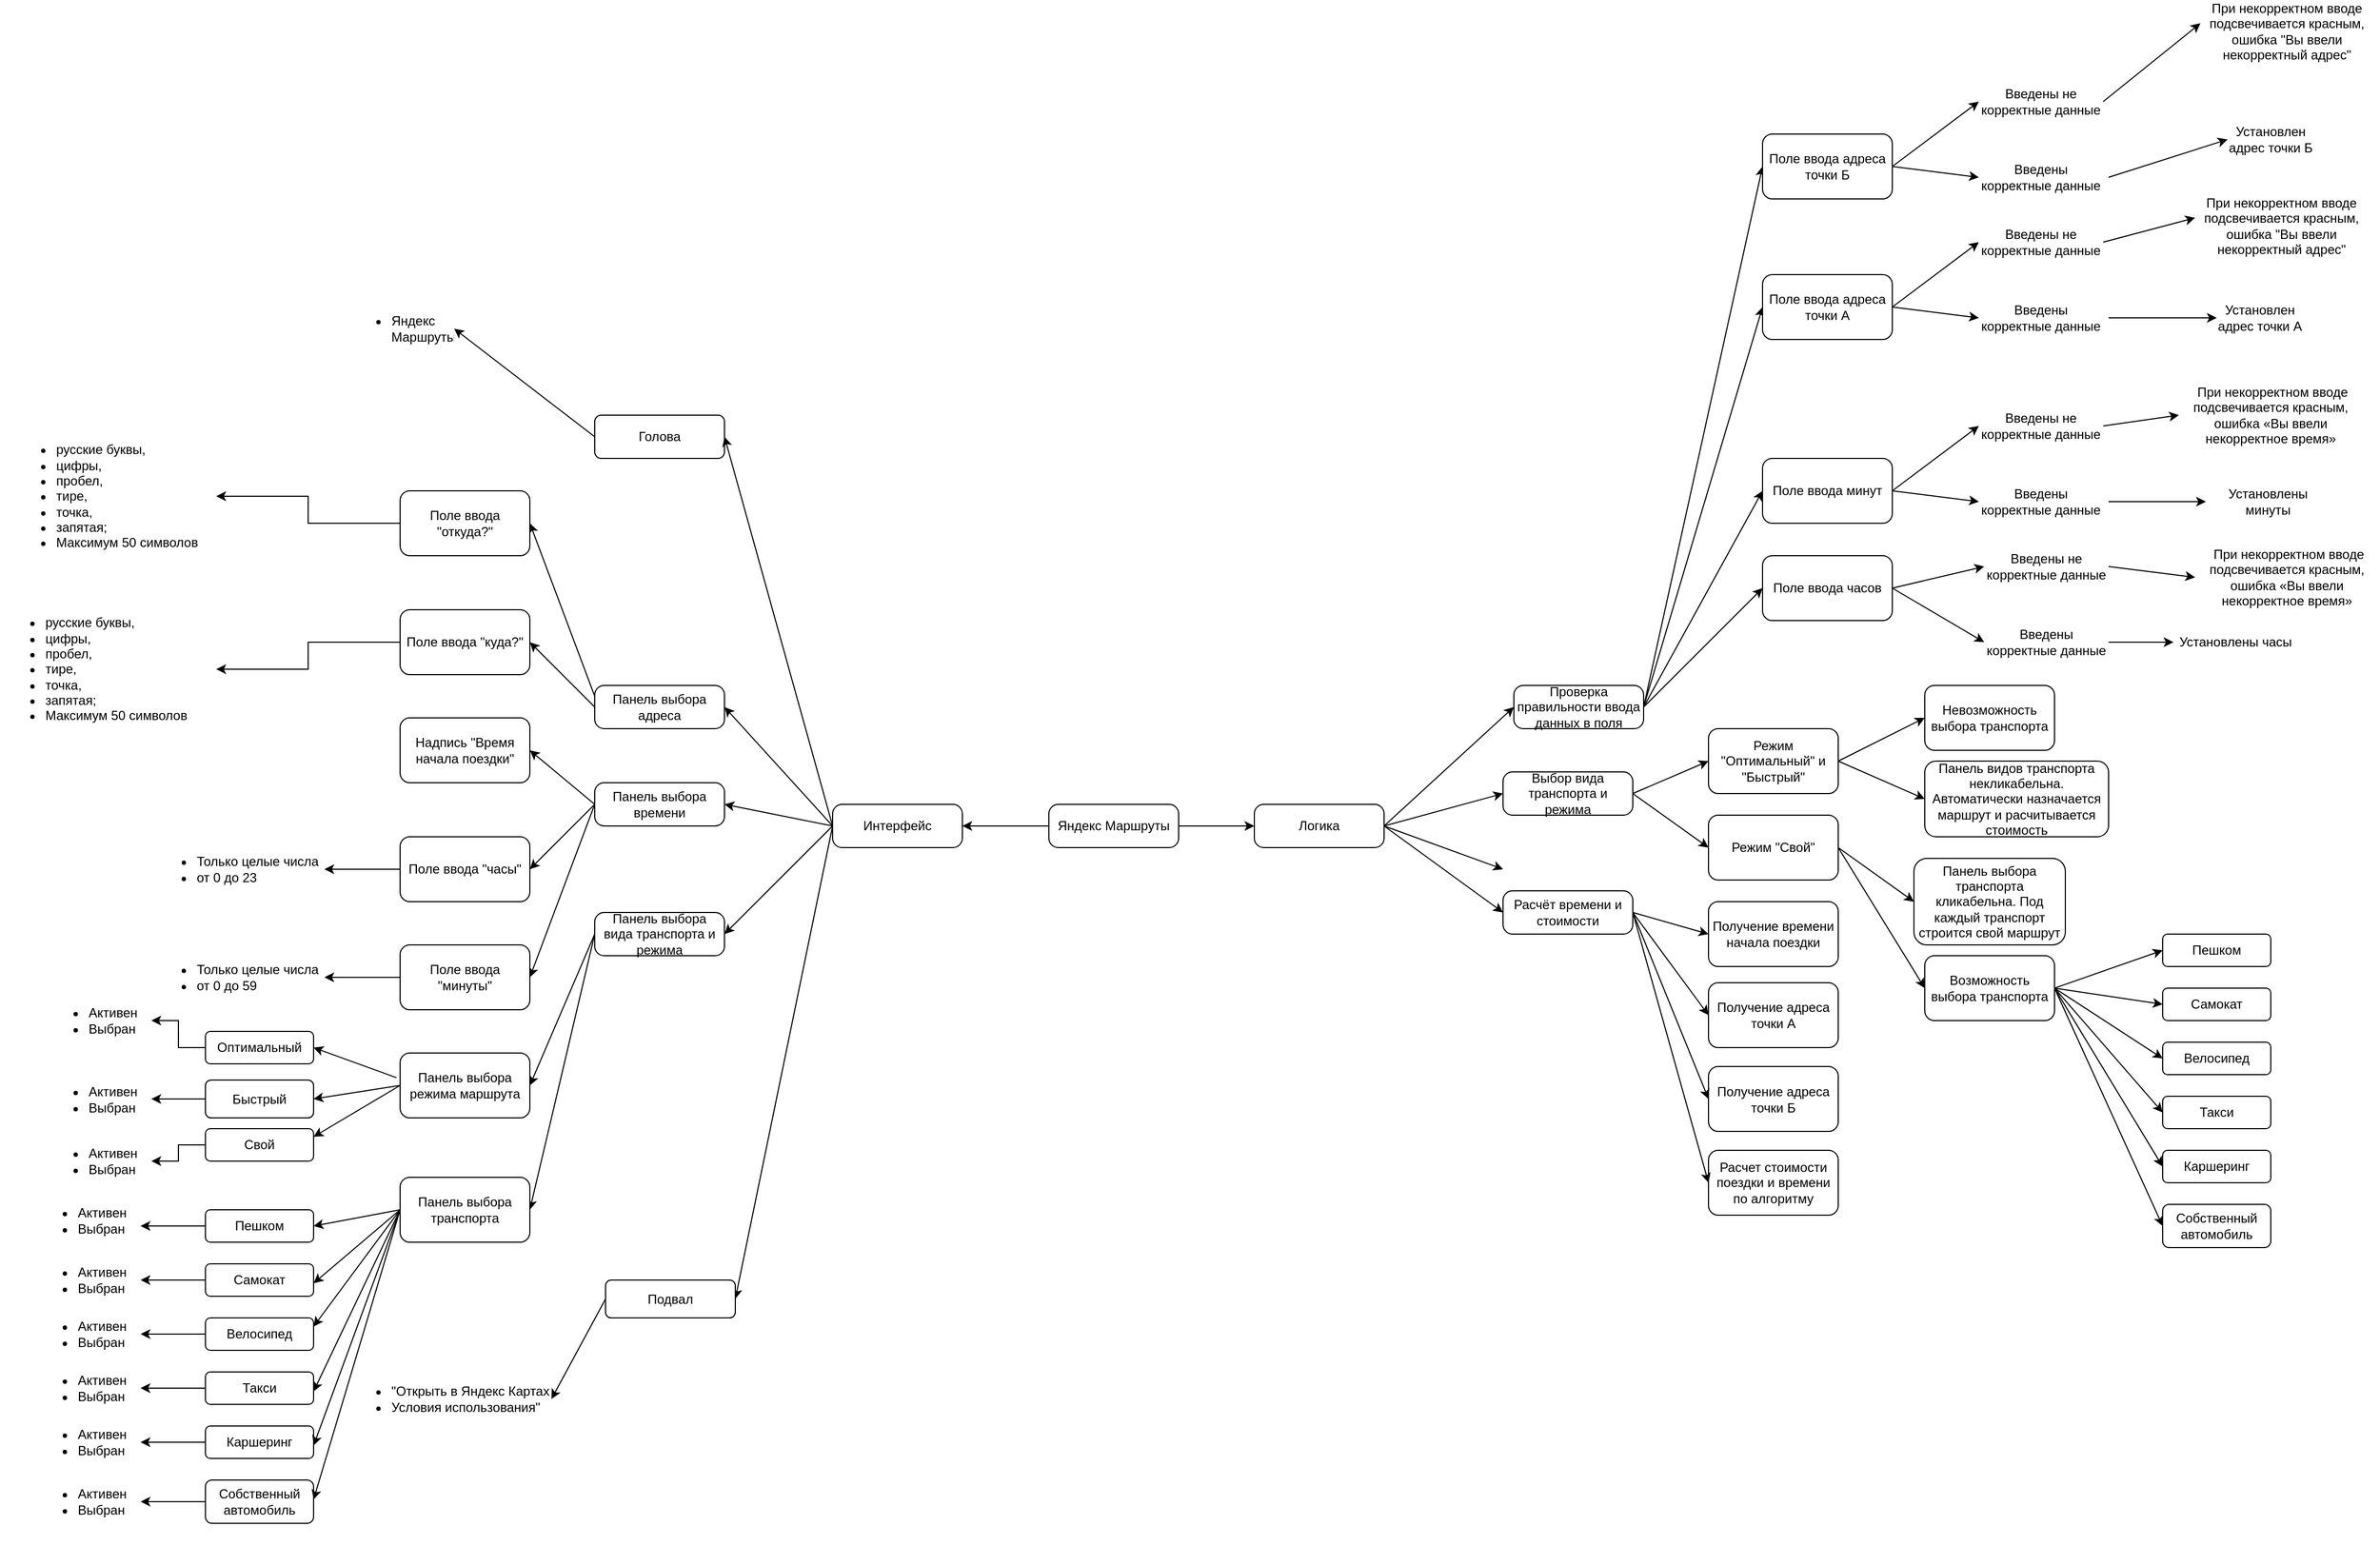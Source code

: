 <mxfile version="21.3.0" type="device">
  <diagram id="mye7cpsdecRdVJIh1ltE" name="Page-1">
    <mxGraphModel dx="2927" dy="2315" grid="1" gridSize="10" guides="1" tooltips="1" connect="1" arrows="1" fold="1" page="1" pageScale="1" pageWidth="827" pageHeight="1169" math="0" shadow="0">
      <root>
        <mxCell id="0" />
        <mxCell id="1" parent="0" />
        <mxCell id="GoWqnwifKlF_Yr-xNYbi-38" style="edgeStyle=none;rounded=0;orthogonalLoop=1;jettySize=auto;html=1;exitX=0;exitY=0.5;exitDx=0;exitDy=0;entryX=1;entryY=0.5;entryDx=0;entryDy=0;" parent="1" source="GoWqnwifKlF_Yr-xNYbi-1" target="GoWqnwifKlF_Yr-xNYbi-3" edge="1">
          <mxGeometry relative="1" as="geometry">
            <mxPoint x="270" y="380" as="targetPoint" />
          </mxGeometry>
        </mxCell>
        <mxCell id="qn3d2HcTWaKksIYHcs9O-18" style="edgeStyle=none;rounded=0;orthogonalLoop=1;jettySize=auto;html=1;exitX=1;exitY=0.5;exitDx=0;exitDy=0;" parent="1" source="GoWqnwifKlF_Yr-xNYbi-1" edge="1">
          <mxGeometry relative="1" as="geometry">
            <mxPoint x="530" y="380" as="targetPoint" />
          </mxGeometry>
        </mxCell>
        <mxCell id="GoWqnwifKlF_Yr-xNYbi-1" value="Яндекс Маршруты" style="rounded=1;whiteSpace=wrap;html=1;arcSize=22;" parent="1" vertex="1">
          <mxGeometry x="340" y="360" width="120" height="40" as="geometry" />
        </mxCell>
        <mxCell id="GoWqnwifKlF_Yr-xNYbi-52" style="edgeStyle=none;rounded=0;orthogonalLoop=1;jettySize=auto;html=1;exitX=0;exitY=0.5;exitDx=0;exitDy=0;entryX=1;entryY=0.5;entryDx=0;entryDy=0;" parent="1" source="GoWqnwifKlF_Yr-xNYbi-3" target="GoWqnwifKlF_Yr-xNYbi-43" edge="1">
          <mxGeometry relative="1" as="geometry" />
        </mxCell>
        <mxCell id="OxW7yi1mNQBKnJ8u3WXz-1" style="rounded=0;orthogonalLoop=1;jettySize=auto;html=1;exitX=0;exitY=0.5;exitDx=0;exitDy=0;entryX=1;entryY=0.5;entryDx=0;entryDy=0;" parent="1" source="GoWqnwifKlF_Yr-xNYbi-3" target="GoWqnwifKlF_Yr-xNYbi-45" edge="1">
          <mxGeometry relative="1" as="geometry" />
        </mxCell>
        <mxCell id="OxW7yi1mNQBKnJ8u3WXz-3" style="edgeStyle=none;rounded=0;orthogonalLoop=1;jettySize=auto;html=1;exitX=0;exitY=0.5;exitDx=0;exitDy=0;entryX=1;entryY=0.5;entryDx=0;entryDy=0;" parent="1" source="GoWqnwifKlF_Yr-xNYbi-3" target="OxW7yi1mNQBKnJ8u3WXz-2" edge="1">
          <mxGeometry relative="1" as="geometry" />
        </mxCell>
        <mxCell id="OxW7yi1mNQBKnJ8u3WXz-5" style="edgeStyle=none;rounded=0;orthogonalLoop=1;jettySize=auto;html=1;exitX=0;exitY=0.5;exitDx=0;exitDy=0;entryX=1;entryY=0.5;entryDx=0;entryDy=0;" parent="1" source="GoWqnwifKlF_Yr-xNYbi-3" edge="1" target="BA03BGmGkTq6ve4M8e0W-2">
          <mxGeometry relative="1" as="geometry">
            <mxPoint x="50" y="550" as="targetPoint" />
          </mxGeometry>
        </mxCell>
        <mxCell id="GoWqnwifKlF_Yr-xNYbi-3" value="Интерфейс" style="rounded=1;whiteSpace=wrap;html=1;arcSize=22;" parent="1" vertex="1">
          <mxGeometry x="140" y="360" width="120" height="40" as="geometry" />
        </mxCell>
        <mxCell id="oigtg8h2ie4QQOlHJKOF-9" style="edgeStyle=none;rounded=0;orthogonalLoop=1;jettySize=auto;html=1;exitX=1;exitY=0.5;exitDx=0;exitDy=0;entryX=0;entryY=0.5;entryDx=0;entryDy=0;" parent="1" source="GoWqnwifKlF_Yr-xNYbi-4" edge="1" target="BA03BGmGkTq6ve4M8e0W-43">
          <mxGeometry relative="1" as="geometry">
            <mxPoint x="960" y="230" as="targetPoint" />
          </mxGeometry>
        </mxCell>
        <mxCell id="oigtg8h2ie4QQOlHJKOF-10" style="edgeStyle=none;rounded=0;orthogonalLoop=1;jettySize=auto;html=1;exitX=1;exitY=0.5;exitDx=0;exitDy=0;entryX=0;entryY=0.5;entryDx=0;entryDy=0;" parent="1" source="GoWqnwifKlF_Yr-xNYbi-4" edge="1" target="BA03BGmGkTq6ve4M8e0W-44">
          <mxGeometry relative="1" as="geometry">
            <mxPoint x="960" y="270" as="targetPoint" />
          </mxGeometry>
        </mxCell>
        <mxCell id="GoWqnwifKlF_Yr-xNYbi-4" value="Проверка правильности ввода данных в поля" style="rounded=1;whiteSpace=wrap;html=1;arcSize=22;" parent="1" vertex="1">
          <mxGeometry x="770" y="250" width="120" height="40" as="geometry" />
        </mxCell>
        <mxCell id="oigtg8h2ie4QQOlHJKOF-11" style="edgeStyle=none;rounded=0;orthogonalLoop=1;jettySize=auto;html=1;exitX=1;exitY=0.5;exitDx=0;exitDy=0;entryX=0;entryY=0.5;entryDx=0;entryDy=0;" parent="1" source="GoWqnwifKlF_Yr-xNYbi-5" edge="1" target="BA03BGmGkTq6ve4M8e0W-19">
          <mxGeometry relative="1" as="geometry">
            <mxPoint x="940" y="390" as="targetPoint" />
            <mxPoint x="900" y="480" as="sourcePoint" />
          </mxGeometry>
        </mxCell>
        <mxCell id="oigtg8h2ie4QQOlHJKOF-12" style="edgeStyle=none;rounded=0;orthogonalLoop=1;jettySize=auto;html=1;exitX=1;exitY=0.5;exitDx=0;exitDy=0;entryX=0;entryY=0.5;entryDx=0;entryDy=0;" parent="1" source="GoWqnwifKlF_Yr-xNYbi-5" edge="1" target="BA03BGmGkTq6ve4M8e0W-20">
          <mxGeometry relative="1" as="geometry">
            <mxPoint x="960" y="320" as="targetPoint" />
          </mxGeometry>
        </mxCell>
        <mxCell id="GoWqnwifKlF_Yr-xNYbi-5" value="Выбор вида транспорта и режима" style="rounded=1;whiteSpace=wrap;html=1;arcSize=22;" parent="1" vertex="1">
          <mxGeometry x="760" y="330" width="120" height="40" as="geometry" />
        </mxCell>
        <mxCell id="oigtg8h2ie4QQOlHJKOF-6" style="edgeStyle=none;rounded=0;orthogonalLoop=1;jettySize=auto;html=1;exitX=0;exitY=0.5;exitDx=0;exitDy=0;entryX=1;entryY=0.5;entryDx=0;entryDy=0;" parent="1" source="GoWqnwifKlF_Yr-xNYbi-43" target="0HKfcTA-yMvHJuPKgxeM-6" edge="1">
          <mxGeometry relative="1" as="geometry">
            <mxPoint x="-160" y="350" as="targetPoint" />
          </mxGeometry>
        </mxCell>
        <mxCell id="oigtg8h2ie4QQOlHJKOF-7" style="edgeStyle=none;rounded=0;orthogonalLoop=1;jettySize=auto;html=1;exitX=0;exitY=0.5;exitDx=0;exitDy=0;entryX=1;entryY=0.5;entryDx=0;entryDy=0;" parent="1" source="GoWqnwifKlF_Yr-xNYbi-43" target="0HKfcTA-yMvHJuPKgxeM-7" edge="1">
          <mxGeometry relative="1" as="geometry">
            <mxPoint x="-160" y="390" as="targetPoint" />
          </mxGeometry>
        </mxCell>
        <mxCell id="oigtg8h2ie4QQOlHJKOF-8" style="edgeStyle=none;rounded=0;orthogonalLoop=1;jettySize=auto;html=1;exitX=0;exitY=0.5;exitDx=0;exitDy=0;entryX=1;entryY=0.5;entryDx=0;entryDy=0;" parent="1" source="GoWqnwifKlF_Yr-xNYbi-43" target="0HKfcTA-yMvHJuPKgxeM-5" edge="1">
          <mxGeometry relative="1" as="geometry">
            <mxPoint x="-160" y="320" as="targetPoint" />
          </mxGeometry>
        </mxCell>
        <mxCell id="GoWqnwifKlF_Yr-xNYbi-43" value="Панель выбора времени" style="rounded=1;whiteSpace=wrap;html=1;arcSize=22;" parent="1" vertex="1">
          <mxGeometry x="-80" y="340" width="120" height="40" as="geometry" />
        </mxCell>
        <mxCell id="oigtg8h2ie4QQOlHJKOF-4" style="edgeStyle=none;rounded=0;orthogonalLoop=1;jettySize=auto;html=1;exitX=0;exitY=0.5;exitDx=0;exitDy=0;entryX=1;entryY=0.5;entryDx=0;entryDy=0;" parent="1" source="GoWqnwifKlF_Yr-xNYbi-45" target="0HKfcTA-yMvHJuPKgxeM-4" edge="1">
          <mxGeometry relative="1" as="geometry">
            <mxPoint x="-160" y="290" as="targetPoint" />
          </mxGeometry>
        </mxCell>
        <mxCell id="oigtg8h2ie4QQOlHJKOF-5" style="edgeStyle=none;rounded=0;orthogonalLoop=1;jettySize=auto;html=1;exitX=0;exitY=0.25;exitDx=0;exitDy=0;entryX=1;entryY=0.5;entryDx=0;entryDy=0;" parent="1" source="GoWqnwifKlF_Yr-xNYbi-45" target="0HKfcTA-yMvHJuPKgxeM-3" edge="1">
          <mxGeometry relative="1" as="geometry">
            <mxPoint x="-160" y="230" as="targetPoint" />
          </mxGeometry>
        </mxCell>
        <mxCell id="GoWqnwifKlF_Yr-xNYbi-45" value="Панель выбора адреса" style="rounded=1;whiteSpace=wrap;html=1;arcSize=22;" parent="1" vertex="1">
          <mxGeometry x="-80" y="250" width="120" height="40" as="geometry" />
        </mxCell>
        <mxCell id="qn3d2HcTWaKksIYHcs9O-7" style="edgeStyle=none;rounded=0;orthogonalLoop=1;jettySize=auto;html=1;exitX=1;exitY=0.5;exitDx=0;exitDy=0;entryX=0;entryY=0.5;entryDx=0;entryDy=0;" parent="1" source="qn3d2HcTWaKksIYHcs9O-5" target="GoWqnwifKlF_Yr-xNYbi-5" edge="1">
          <mxGeometry relative="1" as="geometry" />
        </mxCell>
        <mxCell id="qn3d2HcTWaKksIYHcs9O-15" style="edgeStyle=none;rounded=0;orthogonalLoop=1;jettySize=auto;html=1;exitX=1;exitY=0.5;exitDx=0;exitDy=0;entryX=0;entryY=0.5;entryDx=0;entryDy=0;" parent="1" source="qn3d2HcTWaKksIYHcs9O-5" target="qn3d2HcTWaKksIYHcs9O-14" edge="1">
          <mxGeometry relative="1" as="geometry">
            <mxPoint x="760" y="380" as="targetPoint" />
          </mxGeometry>
        </mxCell>
        <mxCell id="OxW7yi1mNQBKnJ8u3WXz-6" style="edgeStyle=none;rounded=0;orthogonalLoop=1;jettySize=auto;html=1;exitX=1;exitY=0.5;exitDx=0;exitDy=0;entryX=0;entryY=0.5;entryDx=0;entryDy=0;" parent="1" source="qn3d2HcTWaKksIYHcs9O-5" target="GoWqnwifKlF_Yr-xNYbi-4" edge="1">
          <mxGeometry relative="1" as="geometry">
            <mxPoint x="770" y="500" as="targetPoint" />
          </mxGeometry>
        </mxCell>
        <mxCell id="OxW7yi1mNQBKnJ8u3WXz-7" style="edgeStyle=none;rounded=0;orthogonalLoop=1;jettySize=auto;html=1;exitX=1;exitY=0.5;exitDx=0;exitDy=0;" parent="1" source="qn3d2HcTWaKksIYHcs9O-5" edge="1">
          <mxGeometry relative="1" as="geometry">
            <mxPoint x="760" y="420" as="targetPoint" />
          </mxGeometry>
        </mxCell>
        <mxCell id="qn3d2HcTWaKksIYHcs9O-5" value="Логика" style="rounded=1;whiteSpace=wrap;html=1;arcSize=22;" parent="1" vertex="1">
          <mxGeometry x="530" y="360" width="120" height="40" as="geometry" />
        </mxCell>
        <mxCell id="oigtg8h2ie4QQOlHJKOF-13" style="edgeStyle=none;rounded=0;orthogonalLoop=1;jettySize=auto;html=1;exitX=1;exitY=0.5;exitDx=0;exitDy=0;entryX=0;entryY=0.5;entryDx=0;entryDy=0;" parent="1" source="qn3d2HcTWaKksIYHcs9O-14" edge="1" target="BA03BGmGkTq6ve4M8e0W-12">
          <mxGeometry relative="1" as="geometry">
            <mxPoint x="960" y="460" as="targetPoint" />
          </mxGeometry>
        </mxCell>
        <mxCell id="qn3d2HcTWaKksIYHcs9O-14" value="Расчёт времени и стоимости" style="rounded=1;whiteSpace=wrap;html=1;arcSize=22;" parent="1" vertex="1">
          <mxGeometry x="760" y="440" width="120" height="40" as="geometry" />
        </mxCell>
        <mxCell id="oigtg8h2ie4QQOlHJKOF-1" style="rounded=0;orthogonalLoop=1;jettySize=auto;html=1;exitX=0;exitY=0.5;exitDx=0;exitDy=0;entryX=1;entryY=0.5;entryDx=0;entryDy=0;" parent="1" source="OxW7yi1mNQBKnJ8u3WXz-2" target="0HKfcTA-yMvHJuPKgxeM-8" edge="1">
          <mxGeometry relative="1" as="geometry">
            <mxPoint x="-160" y="510" as="targetPoint" />
          </mxGeometry>
        </mxCell>
        <mxCell id="oigtg8h2ie4QQOlHJKOF-3" style="edgeStyle=none;rounded=0;orthogonalLoop=1;jettySize=auto;html=1;exitX=0;exitY=0.5;exitDx=0;exitDy=0;entryX=1;entryY=0.5;entryDx=0;entryDy=0;" parent="1" source="OxW7yi1mNQBKnJ8u3WXz-2" target="0HKfcTA-yMvHJuPKgxeM-9" edge="1">
          <mxGeometry relative="1" as="geometry">
            <mxPoint x="-140" y="550" as="targetPoint" />
          </mxGeometry>
        </mxCell>
        <mxCell id="OxW7yi1mNQBKnJ8u3WXz-2" value="Панель выбора&lt;br&gt;вида транспорта и режима" style="rounded=1;whiteSpace=wrap;html=1;arcSize=22;" parent="1" vertex="1">
          <mxGeometry x="-80" y="460" width="120" height="40" as="geometry" />
        </mxCell>
        <mxCell id="0HKfcTA-yMvHJuPKgxeM-17" value="" style="edgeStyle=orthogonalEdgeStyle;rounded=0;orthogonalLoop=1;jettySize=auto;html=1;" parent="1" source="0HKfcTA-yMvHJuPKgxeM-3" target="0HKfcTA-yMvHJuPKgxeM-16" edge="1">
          <mxGeometry relative="1" as="geometry" />
        </mxCell>
        <mxCell id="0HKfcTA-yMvHJuPKgxeM-3" value="Поле ввода &quot;откуда?&quot;" style="rounded=1;whiteSpace=wrap;html=1;" parent="1" vertex="1">
          <mxGeometry x="-260" y="70" width="120" height="60" as="geometry" />
        </mxCell>
        <mxCell id="0HKfcTA-yMvHJuPKgxeM-19" value="" style="edgeStyle=orthogonalEdgeStyle;rounded=0;orthogonalLoop=1;jettySize=auto;html=1;" parent="1" source="0HKfcTA-yMvHJuPKgxeM-4" target="0HKfcTA-yMvHJuPKgxeM-18" edge="1">
          <mxGeometry relative="1" as="geometry" />
        </mxCell>
        <mxCell id="0HKfcTA-yMvHJuPKgxeM-4" value="Поле ввода &quot;куда?&quot;" style="rounded=1;whiteSpace=wrap;html=1;" parent="1" vertex="1">
          <mxGeometry x="-260" y="180" width="120" height="60" as="geometry" />
        </mxCell>
        <mxCell id="0HKfcTA-yMvHJuPKgxeM-5" value="Надпись &quot;Время начала поездки&quot;" style="rounded=1;whiteSpace=wrap;html=1;" parent="1" vertex="1">
          <mxGeometry x="-260" y="280" width="120" height="60" as="geometry" />
        </mxCell>
        <mxCell id="0HKfcTA-yMvHJuPKgxeM-13" value="" style="edgeStyle=orthogonalEdgeStyle;rounded=0;orthogonalLoop=1;jettySize=auto;html=1;" parent="1" source="0HKfcTA-yMvHJuPKgxeM-6" target="0HKfcTA-yMvHJuPKgxeM-12" edge="1">
          <mxGeometry relative="1" as="geometry" />
        </mxCell>
        <mxCell id="0HKfcTA-yMvHJuPKgxeM-6" value="Поле ввода &quot;часы&quot;" style="rounded=1;whiteSpace=wrap;html=1;" parent="1" vertex="1">
          <mxGeometry x="-260" y="390" width="120" height="60" as="geometry" />
        </mxCell>
        <mxCell id="0HKfcTA-yMvHJuPKgxeM-15" value="" style="edgeStyle=orthogonalEdgeStyle;rounded=0;orthogonalLoop=1;jettySize=auto;html=1;" parent="1" source="0HKfcTA-yMvHJuPKgxeM-7" target="0HKfcTA-yMvHJuPKgxeM-14" edge="1">
          <mxGeometry relative="1" as="geometry" />
        </mxCell>
        <mxCell id="0HKfcTA-yMvHJuPKgxeM-7" value="Поле ввода &quot;минуты&quot;" style="rounded=1;whiteSpace=wrap;html=1;" parent="1" vertex="1">
          <mxGeometry x="-260" y="490" width="120" height="60" as="geometry" />
        </mxCell>
        <mxCell id="0HKfcTA-yMvHJuPKgxeM-8" value="Панель выбора режима маршрута" style="rounded=1;whiteSpace=wrap;html=1;" parent="1" vertex="1">
          <mxGeometry x="-260" y="590" width="120" height="60" as="geometry" />
        </mxCell>
        <mxCell id="0HKfcTA-yMvHJuPKgxeM-9" value="Панель выбора транспорта" style="rounded=1;whiteSpace=wrap;html=1;" parent="1" vertex="1">
          <mxGeometry x="-260" y="705" width="120" height="60" as="geometry" />
        </mxCell>
        <mxCell id="0HKfcTA-yMvHJuPKgxeM-12" value="&lt;ul&gt;&lt;li&gt;Только целые числа&lt;/li&gt;&lt;li&gt;от 0 до 23&lt;/li&gt;&lt;/ul&gt;" style="text;strokeColor=none;fillColor=none;html=1;whiteSpace=wrap;verticalAlign=middle;overflow=hidden;" parent="1" vertex="1">
          <mxGeometry x="-490" y="380" width="160" height="80" as="geometry" />
        </mxCell>
        <mxCell id="0HKfcTA-yMvHJuPKgxeM-14" value="&lt;ul&gt;&lt;li&gt;Только целые числа&lt;/li&gt;&lt;li&gt;от 0 до 59&lt;/li&gt;&lt;/ul&gt;" style="text;strokeColor=none;fillColor=none;html=1;whiteSpace=wrap;verticalAlign=middle;overflow=hidden;" parent="1" vertex="1">
          <mxGeometry x="-490" y="480" width="160" height="80" as="geometry" />
        </mxCell>
        <mxCell id="0HKfcTA-yMvHJuPKgxeM-16" value="&lt;ul&gt;&lt;li&gt;русские буквы,&lt;/li&gt;&lt;li&gt;цифры,&amp;nbsp;&lt;/li&gt;&lt;li&gt;пробел,&lt;/li&gt;&lt;li&gt;тире,&amp;nbsp;&lt;/li&gt;&lt;li&gt;точка,&amp;nbsp;&lt;/li&gt;&lt;li&gt;запятая;&lt;br&gt;&lt;/li&gt;&lt;li&gt;Максимум 50 символов&lt;/li&gt;&lt;/ul&gt;" style="text;strokeColor=none;fillColor=none;html=1;whiteSpace=wrap;verticalAlign=middle;overflow=hidden;" parent="1" vertex="1">
          <mxGeometry x="-620" y="10" width="190" height="130" as="geometry" />
        </mxCell>
        <mxCell id="0HKfcTA-yMvHJuPKgxeM-18" value="&lt;ul&gt;&lt;li style=&quot;border-color: var(--border-color);&quot;&gt;русские буквы,&amp;nbsp;&lt;/li&gt;&lt;li style=&quot;border-color: var(--border-color);&quot;&gt;цифры,&amp;nbsp;&lt;/li&gt;&lt;li style=&quot;border-color: var(--border-color);&quot;&gt;пробел,&amp;nbsp;&lt;/li&gt;&lt;li style=&quot;border-color: var(--border-color);&quot;&gt;тире,&amp;nbsp;&lt;/li&gt;&lt;li style=&quot;border-color: var(--border-color);&quot;&gt;точка,&amp;nbsp;&lt;/li&gt;&lt;li style=&quot;border-color: var(--border-color);&quot;&gt;запятая;&lt;br style=&quot;border-color: var(--border-color);&quot;&gt;&lt;/li&gt;&lt;li style=&quot;border-color: var(--border-color);&quot;&gt;Максимум 50 символов&lt;/li&gt;&lt;/ul&gt;" style="text;strokeColor=none;fillColor=none;html=1;whiteSpace=wrap;verticalAlign=middle;overflow=hidden;" parent="1" vertex="1">
          <mxGeometry x="-630" y="170" width="200" height="130" as="geometry" />
        </mxCell>
        <mxCell id="0HKfcTA-yMvHJuPKgxeM-33" value="" style="edgeStyle=orthogonalEdgeStyle;rounded=0;orthogonalLoop=1;jettySize=auto;html=1;" parent="1" source="0HKfcTA-yMvHJuPKgxeM-22" target="0HKfcTA-yMvHJuPKgxeM-30" edge="1">
          <mxGeometry relative="1" as="geometry" />
        </mxCell>
        <mxCell id="0HKfcTA-yMvHJuPKgxeM-22" value="Оптимальный" style="rounded=1;whiteSpace=wrap;html=1;" parent="1" vertex="1">
          <mxGeometry x="-440" y="570" width="100" height="30" as="geometry" />
        </mxCell>
        <mxCell id="0HKfcTA-yMvHJuPKgxeM-34" value="" style="edgeStyle=orthogonalEdgeStyle;rounded=0;orthogonalLoop=1;jettySize=auto;html=1;entryX=1;entryY=0.5;entryDx=0;entryDy=0;" parent="1" source="0HKfcTA-yMvHJuPKgxeM-23" target="0HKfcTA-yMvHJuPKgxeM-31" edge="1">
          <mxGeometry relative="1" as="geometry" />
        </mxCell>
        <mxCell id="0HKfcTA-yMvHJuPKgxeM-23" value="Быстрый" style="rounded=1;whiteSpace=wrap;html=1;" parent="1" vertex="1">
          <mxGeometry x="-440" y="615" width="100" height="35" as="geometry" />
        </mxCell>
        <mxCell id="0HKfcTA-yMvHJuPKgxeM-35" value="" style="edgeStyle=orthogonalEdgeStyle;rounded=0;orthogonalLoop=1;jettySize=auto;html=1;" parent="1" source="0HKfcTA-yMvHJuPKgxeM-24" target="0HKfcTA-yMvHJuPKgxeM-32" edge="1">
          <mxGeometry relative="1" as="geometry" />
        </mxCell>
        <mxCell id="0HKfcTA-yMvHJuPKgxeM-24" value="Свой" style="rounded=1;whiteSpace=wrap;html=1;" parent="1" vertex="1">
          <mxGeometry x="-440" y="660" width="100" height="30" as="geometry" />
        </mxCell>
        <mxCell id="0HKfcTA-yMvHJuPKgxeM-27" value="" style="endArrow=classic;html=1;rounded=0;exitX=-0.028;exitY=0.38;exitDx=0;exitDy=0;exitPerimeter=0;entryX=1;entryY=0.5;entryDx=0;entryDy=0;" parent="1" source="0HKfcTA-yMvHJuPKgxeM-8" target="0HKfcTA-yMvHJuPKgxeM-22" edge="1">
          <mxGeometry width="50" height="50" relative="1" as="geometry">
            <mxPoint x="-320" y="590" as="sourcePoint" />
            <mxPoint x="-270" y="540" as="targetPoint" />
          </mxGeometry>
        </mxCell>
        <mxCell id="0HKfcTA-yMvHJuPKgxeM-28" value="" style="endArrow=classic;html=1;rounded=0;entryX=1;entryY=0.5;entryDx=0;entryDy=0;exitX=0;exitY=0.5;exitDx=0;exitDy=0;" parent="1" source="0HKfcTA-yMvHJuPKgxeM-8" target="0HKfcTA-yMvHJuPKgxeM-23" edge="1">
          <mxGeometry width="50" height="50" relative="1" as="geometry">
            <mxPoint x="-260" y="620" as="sourcePoint" />
            <mxPoint x="-338" y="572" as="targetPoint" />
          </mxGeometry>
        </mxCell>
        <mxCell id="0HKfcTA-yMvHJuPKgxeM-29" value="" style="endArrow=classic;html=1;rounded=0;entryX=1;entryY=0.25;entryDx=0;entryDy=0;" parent="1" target="0HKfcTA-yMvHJuPKgxeM-24" edge="1">
          <mxGeometry width="50" height="50" relative="1" as="geometry">
            <mxPoint x="-260" y="620" as="sourcePoint" />
            <mxPoint x="-328" y="582" as="targetPoint" />
          </mxGeometry>
        </mxCell>
        <mxCell id="0HKfcTA-yMvHJuPKgxeM-30" value="&lt;ul&gt;&lt;li&gt;Активен&lt;/li&gt;&lt;li&gt;Выбран&lt;/li&gt;&lt;/ul&gt;" style="text;strokeColor=none;fillColor=none;html=1;whiteSpace=wrap;verticalAlign=middle;overflow=hidden;" parent="1" vertex="1">
          <mxGeometry x="-590" y="520" width="100" height="80" as="geometry" />
        </mxCell>
        <mxCell id="0HKfcTA-yMvHJuPKgxeM-31" value="&lt;ul&gt;&lt;li&gt;Активен&lt;/li&gt;&lt;li&gt;Выбран&lt;/li&gt;&lt;/ul&gt;" style="text;strokeColor=none;fillColor=none;html=1;whiteSpace=wrap;verticalAlign=middle;overflow=hidden;" parent="1" vertex="1">
          <mxGeometry x="-590" y="592.5" width="100" height="80" as="geometry" />
        </mxCell>
        <mxCell id="0HKfcTA-yMvHJuPKgxeM-32" value="&lt;ul&gt;&lt;li&gt;Активен&lt;/li&gt;&lt;li&gt;Выбран&lt;/li&gt;&lt;/ul&gt;" style="text;strokeColor=none;fillColor=none;html=1;whiteSpace=wrap;verticalAlign=middle;overflow=hidden;" parent="1" vertex="1">
          <mxGeometry x="-590" y="650" width="100" height="80" as="geometry" />
        </mxCell>
        <mxCell id="0HKfcTA-yMvHJuPKgxeM-54" value="" style="edgeStyle=orthogonalEdgeStyle;rounded=0;orthogonalLoop=1;jettySize=auto;html=1;entryX=1;entryY=0.5;entryDx=0;entryDy=0;" parent="1" source="0HKfcTA-yMvHJuPKgxeM-36" target="0HKfcTA-yMvHJuPKgxeM-48" edge="1">
          <mxGeometry relative="1" as="geometry" />
        </mxCell>
        <mxCell id="0HKfcTA-yMvHJuPKgxeM-36" value="Велосипед" style="rounded=1;whiteSpace=wrap;html=1;" parent="1" vertex="1">
          <mxGeometry x="-440" y="835" width="100" height="30" as="geometry" />
        </mxCell>
        <mxCell id="0HKfcTA-yMvHJuPKgxeM-45" value="" style="edgeStyle=orthogonalEdgeStyle;rounded=0;orthogonalLoop=1;jettySize=auto;html=1;" parent="1" source="0HKfcTA-yMvHJuPKgxeM-37" edge="1">
          <mxGeometry relative="1" as="geometry">
            <mxPoint x="-500" y="750.0" as="targetPoint" />
          </mxGeometry>
        </mxCell>
        <mxCell id="0HKfcTA-yMvHJuPKgxeM-37" value="Пешком" style="rounded=1;whiteSpace=wrap;html=1;" parent="1" vertex="1">
          <mxGeometry x="-440" y="735" width="100" height="30" as="geometry" />
        </mxCell>
        <mxCell id="0HKfcTA-yMvHJuPKgxeM-47" value="" style="edgeStyle=orthogonalEdgeStyle;rounded=0;orthogonalLoop=1;jettySize=auto;html=1;" parent="1" source="0HKfcTA-yMvHJuPKgxeM-38" target="0HKfcTA-yMvHJuPKgxeM-46" edge="1">
          <mxGeometry relative="1" as="geometry" />
        </mxCell>
        <mxCell id="0HKfcTA-yMvHJuPKgxeM-38" value="Самокат" style="rounded=1;whiteSpace=wrap;html=1;" parent="1" vertex="1">
          <mxGeometry x="-440" y="785" width="100" height="30" as="geometry" />
        </mxCell>
        <mxCell id="0HKfcTA-yMvHJuPKgxeM-56" value="" style="edgeStyle=orthogonalEdgeStyle;rounded=0;orthogonalLoop=1;jettySize=auto;html=1;entryX=1;entryY=0.5;entryDx=0;entryDy=0;" parent="1" source="0HKfcTA-yMvHJuPKgxeM-39" target="0HKfcTA-yMvHJuPKgxeM-50" edge="1">
          <mxGeometry relative="1" as="geometry">
            <Array as="points">
              <mxPoint x="-480" y="950" />
              <mxPoint x="-480" y="950" />
            </Array>
          </mxGeometry>
        </mxCell>
        <mxCell id="0HKfcTA-yMvHJuPKgxeM-39" value="Каршеринг" style="rounded=1;whiteSpace=wrap;html=1;" parent="1" vertex="1">
          <mxGeometry x="-440" y="935" width="100" height="30" as="geometry" />
        </mxCell>
        <mxCell id="0HKfcTA-yMvHJuPKgxeM-55" value="" style="edgeStyle=orthogonalEdgeStyle;rounded=0;orthogonalLoop=1;jettySize=auto;html=1;entryX=1;entryY=0.5;entryDx=0;entryDy=0;" parent="1" source="0HKfcTA-yMvHJuPKgxeM-40" target="0HKfcTA-yMvHJuPKgxeM-49" edge="1">
          <mxGeometry relative="1" as="geometry" />
        </mxCell>
        <mxCell id="0HKfcTA-yMvHJuPKgxeM-40" value="Такси" style="rounded=1;whiteSpace=wrap;html=1;" parent="1" vertex="1">
          <mxGeometry x="-440" y="885" width="100" height="30" as="geometry" />
        </mxCell>
        <mxCell id="0HKfcTA-yMvHJuPKgxeM-52" value="" style="edgeStyle=orthogonalEdgeStyle;rounded=0;orthogonalLoop=1;jettySize=auto;html=1;" parent="1" source="0HKfcTA-yMvHJuPKgxeM-41" target="0HKfcTA-yMvHJuPKgxeM-51" edge="1">
          <mxGeometry relative="1" as="geometry" />
        </mxCell>
        <mxCell id="0HKfcTA-yMvHJuPKgxeM-41" value="Собственный автомобиль" style="rounded=1;whiteSpace=wrap;html=1;" parent="1" vertex="1">
          <mxGeometry x="-440" y="985" width="100" height="40" as="geometry" />
        </mxCell>
        <mxCell id="0HKfcTA-yMvHJuPKgxeM-44" value="&lt;ul&gt;&lt;li&gt;Активен&lt;/li&gt;&lt;li&gt;Выбран&lt;/li&gt;&lt;/ul&gt;" style="text;strokeColor=none;fillColor=none;html=1;whiteSpace=wrap;verticalAlign=middle;overflow=hidden;" parent="1" vertex="1">
          <mxGeometry x="-600" y="705" width="100" height="80" as="geometry" />
        </mxCell>
        <mxCell id="0HKfcTA-yMvHJuPKgxeM-46" value="&lt;ul&gt;&lt;li&gt;Активен&lt;/li&gt;&lt;li&gt;Выбран&lt;/li&gt;&lt;/ul&gt;" style="text;strokeColor=none;fillColor=none;html=1;whiteSpace=wrap;verticalAlign=middle;overflow=hidden;" parent="1" vertex="1">
          <mxGeometry x="-600" y="760" width="100" height="80" as="geometry" />
        </mxCell>
        <mxCell id="0HKfcTA-yMvHJuPKgxeM-48" value="&lt;ul&gt;&lt;li&gt;Активен&lt;/li&gt;&lt;li&gt;Выбран&lt;/li&gt;&lt;/ul&gt;" style="text;strokeColor=none;fillColor=none;html=1;whiteSpace=wrap;verticalAlign=middle;overflow=hidden;" parent="1" vertex="1">
          <mxGeometry x="-600" y="810" width="100" height="80" as="geometry" />
        </mxCell>
        <mxCell id="0HKfcTA-yMvHJuPKgxeM-49" value="&lt;ul&gt;&lt;li&gt;Активен&lt;/li&gt;&lt;li&gt;Выбран&lt;/li&gt;&lt;/ul&gt;" style="text;strokeColor=none;fillColor=none;html=1;whiteSpace=wrap;verticalAlign=middle;overflow=hidden;" parent="1" vertex="1">
          <mxGeometry x="-600" y="860" width="100" height="80" as="geometry" />
        </mxCell>
        <mxCell id="0HKfcTA-yMvHJuPKgxeM-50" value="&lt;ul&gt;&lt;li&gt;Активен&lt;/li&gt;&lt;li&gt;Выбран&lt;/li&gt;&lt;/ul&gt;" style="text;strokeColor=none;fillColor=none;html=1;whiteSpace=wrap;verticalAlign=middle;overflow=hidden;" parent="1" vertex="1">
          <mxGeometry x="-600" y="910" width="100" height="80" as="geometry" />
        </mxCell>
        <mxCell id="0HKfcTA-yMvHJuPKgxeM-51" value="&lt;ul&gt;&lt;li&gt;Активен&lt;/li&gt;&lt;li&gt;Выбран&lt;/li&gt;&lt;/ul&gt;" style="text;strokeColor=none;fillColor=none;html=1;whiteSpace=wrap;verticalAlign=middle;overflow=hidden;" parent="1" vertex="1">
          <mxGeometry x="-600" y="965" width="100" height="80" as="geometry" />
        </mxCell>
        <mxCell id="0HKfcTA-yMvHJuPKgxeM-57" value="" style="endArrow=classic;html=1;rounded=0;entryX=1;entryY=0.5;entryDx=0;entryDy=0;exitX=0;exitY=0.5;exitDx=0;exitDy=0;" parent="1" source="0HKfcTA-yMvHJuPKgxeM-9" target="0HKfcTA-yMvHJuPKgxeM-37" edge="1">
          <mxGeometry width="50" height="50" relative="1" as="geometry">
            <mxPoint x="-250" y="635" as="sourcePoint" />
            <mxPoint x="-330" y="683" as="targetPoint" />
          </mxGeometry>
        </mxCell>
        <mxCell id="0HKfcTA-yMvHJuPKgxeM-59" value="" style="endArrow=classic;html=1;rounded=0;entryX=1;entryY=0.25;entryDx=0;entryDy=0;exitX=0;exitY=0.5;exitDx=0;exitDy=0;" parent="1" source="0HKfcTA-yMvHJuPKgxeM-9" edge="1">
          <mxGeometry width="50" height="50" relative="1" as="geometry">
            <mxPoint x="-260" y="755" as="sourcePoint" />
            <mxPoint x="-340" y="803" as="targetPoint" />
          </mxGeometry>
        </mxCell>
        <mxCell id="0HKfcTA-yMvHJuPKgxeM-60" value="" style="endArrow=classic;html=1;rounded=0;entryX=1;entryY=0.25;entryDx=0;entryDy=0;exitX=0;exitY=0.5;exitDx=0;exitDy=0;" parent="1" source="0HKfcTA-yMvHJuPKgxeM-9" edge="1">
          <mxGeometry width="50" height="50" relative="1" as="geometry">
            <mxPoint x="-260" y="795" as="sourcePoint" />
            <mxPoint x="-340" y="843" as="targetPoint" />
          </mxGeometry>
        </mxCell>
        <mxCell id="0HKfcTA-yMvHJuPKgxeM-61" value="" style="endArrow=classic;html=1;rounded=0;entryX=1;entryY=0.25;entryDx=0;entryDy=0;" parent="1" edge="1">
          <mxGeometry width="50" height="50" relative="1" as="geometry">
            <mxPoint x="-260" y="735" as="sourcePoint" />
            <mxPoint x="-340" y="903" as="targetPoint" />
          </mxGeometry>
        </mxCell>
        <mxCell id="0HKfcTA-yMvHJuPKgxeM-62" value="" style="endArrow=classic;html=1;rounded=0;entryX=1;entryY=0.25;entryDx=0;entryDy=0;exitX=0;exitY=0.5;exitDx=0;exitDy=0;" parent="1" source="0HKfcTA-yMvHJuPKgxeM-9" edge="1">
          <mxGeometry width="50" height="50" relative="1" as="geometry">
            <mxPoint x="-260" y="905" as="sourcePoint" />
            <mxPoint x="-340" y="953" as="targetPoint" />
          </mxGeometry>
        </mxCell>
        <mxCell id="0HKfcTA-yMvHJuPKgxeM-63" value="" style="endArrow=classic;html=1;rounded=0;entryX=1;entryY=0.25;entryDx=0;entryDy=0;" parent="1" edge="1">
          <mxGeometry width="50" height="50" relative="1" as="geometry">
            <mxPoint x="-260" y="735" as="sourcePoint" />
            <mxPoint x="-340" y="1003" as="targetPoint" />
          </mxGeometry>
        </mxCell>
        <mxCell id="BA03BGmGkTq6ve4M8e0W-2" value="Подвал" style="rounded=1;whiteSpace=wrap;html=1;" vertex="1" parent="1">
          <mxGeometry x="-70" y="800" width="120" height="35" as="geometry" />
        </mxCell>
        <mxCell id="BA03BGmGkTq6ve4M8e0W-3" value="Голова" style="rounded=1;whiteSpace=wrap;html=1;" vertex="1" parent="1">
          <mxGeometry x="-80" width="120" height="40" as="geometry" />
        </mxCell>
        <mxCell id="BA03BGmGkTq6ve4M8e0W-4" value="" style="endArrow=classic;html=1;rounded=0;entryX=1;entryY=0.5;entryDx=0;entryDy=0;exitX=0;exitY=0.5;exitDx=0;exitDy=0;" edge="1" parent="1" source="GoWqnwifKlF_Yr-xNYbi-3" target="BA03BGmGkTq6ve4M8e0W-3">
          <mxGeometry width="50" height="50" relative="1" as="geometry">
            <mxPoint x="90" y="100" as="sourcePoint" />
            <mxPoint x="140" y="50" as="targetPoint" />
          </mxGeometry>
        </mxCell>
        <mxCell id="BA03BGmGkTq6ve4M8e0W-5" style="edgeStyle=orthogonalEdgeStyle;rounded=0;orthogonalLoop=1;jettySize=auto;html=1;exitX=0.5;exitY=1;exitDx=0;exitDy=0;" edge="1" parent="1" source="BA03BGmGkTq6ve4M8e0W-3" target="BA03BGmGkTq6ve4M8e0W-3">
          <mxGeometry relative="1" as="geometry" />
        </mxCell>
        <mxCell id="BA03BGmGkTq6ve4M8e0W-7" value="&lt;ul&gt;&lt;li&gt;Яндекс Маршруты&lt;/li&gt;&lt;/ul&gt;" style="text;strokeColor=none;fillColor=none;html=1;whiteSpace=wrap;verticalAlign=middle;overflow=hidden;" vertex="1" parent="1">
          <mxGeometry x="-310" y="-120" width="100" height="80" as="geometry" />
        </mxCell>
        <mxCell id="BA03BGmGkTq6ve4M8e0W-8" value="" style="endArrow=classic;html=1;rounded=0;entryX=1;entryY=0.5;entryDx=0;entryDy=0;exitX=0;exitY=0.5;exitDx=0;exitDy=0;" edge="1" parent="1" source="BA03BGmGkTq6ve4M8e0W-3" target="BA03BGmGkTq6ve4M8e0W-7">
          <mxGeometry width="50" height="50" relative="1" as="geometry">
            <mxPoint x="-170" y="-20" as="sourcePoint" />
            <mxPoint x="-120" y="-70" as="targetPoint" />
          </mxGeometry>
        </mxCell>
        <mxCell id="BA03BGmGkTq6ve4M8e0W-9" value="&lt;ul&gt;&lt;li&gt;&quot;Открыть в Яндекс Картах&lt;/li&gt;&lt;li&gt;Условия использования&quot;&lt;/li&gt;&lt;/ul&gt;" style="text;strokeColor=none;fillColor=none;html=1;whiteSpace=wrap;verticalAlign=middle;overflow=hidden;" vertex="1" parent="1">
          <mxGeometry x="-310" y="870" width="190" height="80" as="geometry" />
        </mxCell>
        <mxCell id="BA03BGmGkTq6ve4M8e0W-10" value="" style="endArrow=classic;html=1;rounded=0;entryX=1;entryY=0.5;entryDx=0;entryDy=0;exitX=0;exitY=0.5;exitDx=0;exitDy=0;" edge="1" parent="1" source="BA03BGmGkTq6ve4M8e0W-2" target="BA03BGmGkTq6ve4M8e0W-9">
          <mxGeometry width="50" height="50" relative="1" as="geometry">
            <mxPoint x="-70" y="950" as="sourcePoint" />
            <mxPoint x="-20" y="900" as="targetPoint" />
          </mxGeometry>
        </mxCell>
        <mxCell id="BA03BGmGkTq6ve4M8e0W-11" value="Получение адреса точки А" style="rounded=1;whiteSpace=wrap;html=1;" vertex="1" parent="1">
          <mxGeometry x="950" y="525" width="120" height="60" as="geometry" />
        </mxCell>
        <mxCell id="BA03BGmGkTq6ve4M8e0W-12" value="Получение времени начала поездки" style="rounded=1;whiteSpace=wrap;html=1;" vertex="1" parent="1">
          <mxGeometry x="950" y="450" width="120" height="60" as="geometry" />
        </mxCell>
        <mxCell id="BA03BGmGkTq6ve4M8e0W-13" value="Получение адреса точки Б" style="rounded=1;whiteSpace=wrap;html=1;" vertex="1" parent="1">
          <mxGeometry x="950" y="602.5" width="120" height="60" as="geometry" />
        </mxCell>
        <mxCell id="BA03BGmGkTq6ve4M8e0W-14" value="Расчет стоимости поездки и времени по алгоритму" style="rounded=1;whiteSpace=wrap;html=1;" vertex="1" parent="1">
          <mxGeometry x="950" y="680" width="120" height="60" as="geometry" />
        </mxCell>
        <mxCell id="BA03BGmGkTq6ve4M8e0W-16" style="edgeStyle=none;rounded=0;orthogonalLoop=1;jettySize=auto;html=1;exitX=1;exitY=0.5;exitDx=0;exitDy=0;entryX=0;entryY=0.5;entryDx=0;entryDy=0;" edge="1" parent="1" source="qn3d2HcTWaKksIYHcs9O-14" target="BA03BGmGkTq6ve4M8e0W-11">
          <mxGeometry relative="1" as="geometry">
            <mxPoint x="960" y="470" as="targetPoint" />
            <mxPoint x="890" y="470" as="sourcePoint" />
          </mxGeometry>
        </mxCell>
        <mxCell id="BA03BGmGkTq6ve4M8e0W-17" style="edgeStyle=none;rounded=0;orthogonalLoop=1;jettySize=auto;html=1;entryX=0;entryY=0.5;entryDx=0;entryDy=0;" edge="1" parent="1" target="BA03BGmGkTq6ve4M8e0W-13">
          <mxGeometry relative="1" as="geometry">
            <mxPoint x="970" y="480" as="targetPoint" />
            <mxPoint x="880" y="460" as="sourcePoint" />
          </mxGeometry>
        </mxCell>
        <mxCell id="BA03BGmGkTq6ve4M8e0W-18" style="edgeStyle=none;rounded=0;orthogonalLoop=1;jettySize=auto;html=1;entryX=0;entryY=0.5;entryDx=0;entryDy=0;exitX=1;exitY=0.5;exitDx=0;exitDy=0;" edge="1" parent="1" source="qn3d2HcTWaKksIYHcs9O-14" target="BA03BGmGkTq6ve4M8e0W-14">
          <mxGeometry relative="1" as="geometry">
            <mxPoint x="980" y="490" as="targetPoint" />
            <mxPoint x="880" y="490" as="sourcePoint" />
          </mxGeometry>
        </mxCell>
        <mxCell id="BA03BGmGkTq6ve4M8e0W-19" value="Режим &quot;Свой&quot;" style="rounded=1;whiteSpace=wrap;html=1;" vertex="1" parent="1">
          <mxGeometry x="950" y="370" width="120" height="60" as="geometry" />
        </mxCell>
        <mxCell id="BA03BGmGkTq6ve4M8e0W-20" value="Режим &quot;Оптимальный&quot; и &quot;Быстрый&quot;" style="rounded=1;whiteSpace=wrap;html=1;" vertex="1" parent="1">
          <mxGeometry x="950" y="290" width="120" height="60" as="geometry" />
        </mxCell>
        <mxCell id="BA03BGmGkTq6ve4M8e0W-22" value="Возможность выбора транспорта" style="rounded=1;whiteSpace=wrap;html=1;" vertex="1" parent="1">
          <mxGeometry x="1150" y="500" width="120" height="60" as="geometry" />
        </mxCell>
        <mxCell id="BA03BGmGkTq6ve4M8e0W-23" value="Панель выбора транспорта кликабельна. Под каждый транспорт строится свой маршрут" style="rounded=1;whiteSpace=wrap;html=1;" vertex="1" parent="1">
          <mxGeometry x="1140" y="410" width="140" height="80" as="geometry" />
        </mxCell>
        <mxCell id="BA03BGmGkTq6ve4M8e0W-24" value="" style="endArrow=classic;html=1;rounded=0;entryX=0;entryY=0.5;entryDx=0;entryDy=0;exitX=1;exitY=0.5;exitDx=0;exitDy=0;" edge="1" parent="1" source="BA03BGmGkTq6ve4M8e0W-19" target="BA03BGmGkTq6ve4M8e0W-23">
          <mxGeometry width="50" height="50" relative="1" as="geometry">
            <mxPoint x="1100" y="410" as="sourcePoint" />
            <mxPoint x="1150" y="360" as="targetPoint" />
          </mxGeometry>
        </mxCell>
        <mxCell id="BA03BGmGkTq6ve4M8e0W-25" value="" style="endArrow=classic;html=1;rounded=0;entryX=0;entryY=0.5;entryDx=0;entryDy=0;exitX=1;exitY=0.5;exitDx=0;exitDy=0;" edge="1" parent="1" source="BA03BGmGkTq6ve4M8e0W-19" target="BA03BGmGkTq6ve4M8e0W-22">
          <mxGeometry width="50" height="50" relative="1" as="geometry">
            <mxPoint x="1110" y="420" as="sourcePoint" />
            <mxPoint x="1160" y="370" as="targetPoint" />
          </mxGeometry>
        </mxCell>
        <mxCell id="BA03BGmGkTq6ve4M8e0W-27" value="Велосипед" style="rounded=1;whiteSpace=wrap;html=1;" vertex="1" parent="1">
          <mxGeometry x="1370" y="580" width="100" height="30" as="geometry" />
        </mxCell>
        <mxCell id="BA03BGmGkTq6ve4M8e0W-28" value="Пешком" style="rounded=1;whiteSpace=wrap;html=1;" vertex="1" parent="1">
          <mxGeometry x="1370" y="480" width="100" height="30" as="geometry" />
        </mxCell>
        <mxCell id="BA03BGmGkTq6ve4M8e0W-29" value="Самокат" style="rounded=1;whiteSpace=wrap;html=1;" vertex="1" parent="1">
          <mxGeometry x="1370" y="530" width="100" height="30" as="geometry" />
        </mxCell>
        <mxCell id="BA03BGmGkTq6ve4M8e0W-30" value="Каршеринг" style="rounded=1;whiteSpace=wrap;html=1;" vertex="1" parent="1">
          <mxGeometry x="1370" y="680" width="100" height="30" as="geometry" />
        </mxCell>
        <mxCell id="BA03BGmGkTq6ve4M8e0W-31" value="Такси" style="rounded=1;whiteSpace=wrap;html=1;" vertex="1" parent="1">
          <mxGeometry x="1370" y="630" width="100" height="30" as="geometry" />
        </mxCell>
        <mxCell id="BA03BGmGkTq6ve4M8e0W-32" value="Собственный автомобиль" style="rounded=1;whiteSpace=wrap;html=1;" vertex="1" parent="1">
          <mxGeometry x="1370" y="730" width="100" height="40" as="geometry" />
        </mxCell>
        <mxCell id="BA03BGmGkTq6ve4M8e0W-33" value="" style="endArrow=classic;html=1;rounded=0;entryX=0;entryY=0.5;entryDx=0;entryDy=0;exitX=1;exitY=0.5;exitDx=0;exitDy=0;" edge="1" parent="1" source="BA03BGmGkTq6ve4M8e0W-22" target="BA03BGmGkTq6ve4M8e0W-32">
          <mxGeometry width="50" height="50" relative="1" as="geometry">
            <mxPoint x="1210" y="680" as="sourcePoint" />
            <mxPoint x="1260" y="630" as="targetPoint" />
          </mxGeometry>
        </mxCell>
        <mxCell id="BA03BGmGkTq6ve4M8e0W-34" value="" style="endArrow=classic;html=1;rounded=0;entryX=0;entryY=0.5;entryDx=0;entryDy=0;" edge="1" parent="1" target="BA03BGmGkTq6ve4M8e0W-30">
          <mxGeometry width="50" height="50" relative="1" as="geometry">
            <mxPoint x="1270" y="530" as="sourcePoint" />
            <mxPoint x="1380" y="760" as="targetPoint" />
          </mxGeometry>
        </mxCell>
        <mxCell id="BA03BGmGkTq6ve4M8e0W-35" value="" style="endArrow=classic;html=1;rounded=0;entryX=0;entryY=0.5;entryDx=0;entryDy=0;exitX=1;exitY=0.5;exitDx=0;exitDy=0;" edge="1" parent="1" source="BA03BGmGkTq6ve4M8e0W-22" target="BA03BGmGkTq6ve4M8e0W-31">
          <mxGeometry width="50" height="50" relative="1" as="geometry">
            <mxPoint x="1280" y="540" as="sourcePoint" />
            <mxPoint x="1380" y="705" as="targetPoint" />
          </mxGeometry>
        </mxCell>
        <mxCell id="BA03BGmGkTq6ve4M8e0W-36" value="" style="endArrow=classic;html=1;rounded=0;entryX=0;entryY=0.5;entryDx=0;entryDy=0;exitX=1;exitY=0.5;exitDx=0;exitDy=0;" edge="1" parent="1" source="BA03BGmGkTq6ve4M8e0W-22" target="BA03BGmGkTq6ve4M8e0W-27">
          <mxGeometry width="50" height="50" relative="1" as="geometry">
            <mxPoint x="1280" y="540" as="sourcePoint" />
            <mxPoint x="1380" y="655" as="targetPoint" />
          </mxGeometry>
        </mxCell>
        <mxCell id="BA03BGmGkTq6ve4M8e0W-37" value="" style="endArrow=classic;html=1;rounded=0;entryX=0;entryY=0.5;entryDx=0;entryDy=0;exitX=1;exitY=0.5;exitDx=0;exitDy=0;" edge="1" parent="1" source="BA03BGmGkTq6ve4M8e0W-22" target="BA03BGmGkTq6ve4M8e0W-29">
          <mxGeometry width="50" height="50" relative="1" as="geometry">
            <mxPoint x="1280" y="540" as="sourcePoint" />
            <mxPoint x="1380" y="605" as="targetPoint" />
          </mxGeometry>
        </mxCell>
        <mxCell id="BA03BGmGkTq6ve4M8e0W-38" value="" style="endArrow=classic;html=1;rounded=0;entryX=0;entryY=0.5;entryDx=0;entryDy=0;exitX=1;exitY=0.5;exitDx=0;exitDy=0;" edge="1" parent="1" source="BA03BGmGkTq6ve4M8e0W-22" target="BA03BGmGkTq6ve4M8e0W-28">
          <mxGeometry width="50" height="50" relative="1" as="geometry">
            <mxPoint x="1280" y="540" as="sourcePoint" />
            <mxPoint x="1380" y="555" as="targetPoint" />
          </mxGeometry>
        </mxCell>
        <mxCell id="BA03BGmGkTq6ve4M8e0W-39" value="Панель видов транспорта некликабельна. Автоматически назначается маршрут и расчитывается стоимость" style="rounded=1;whiteSpace=wrap;html=1;" vertex="1" parent="1">
          <mxGeometry x="1150" y="320" width="170" height="70" as="geometry" />
        </mxCell>
        <mxCell id="BA03BGmGkTq6ve4M8e0W-40" value="Невозможность выбора транспорта" style="rounded=1;whiteSpace=wrap;html=1;" vertex="1" parent="1">
          <mxGeometry x="1150" y="250" width="120" height="60" as="geometry" />
        </mxCell>
        <mxCell id="BA03BGmGkTq6ve4M8e0W-41" value="" style="endArrow=classic;html=1;rounded=0;entryX=0;entryY=0.5;entryDx=0;entryDy=0;exitX=1;exitY=0.5;exitDx=0;exitDy=0;" edge="1" parent="1" source="BA03BGmGkTq6ve4M8e0W-20" target="BA03BGmGkTq6ve4M8e0W-40">
          <mxGeometry width="50" height="50" relative="1" as="geometry">
            <mxPoint x="1100" y="320" as="sourcePoint" />
            <mxPoint x="1150" y="270" as="targetPoint" />
          </mxGeometry>
        </mxCell>
        <mxCell id="BA03BGmGkTq6ve4M8e0W-42" value="" style="endArrow=classic;html=1;rounded=0;entryX=0;entryY=0.5;entryDx=0;entryDy=0;exitX=1;exitY=0.5;exitDx=0;exitDy=0;" edge="1" parent="1" source="BA03BGmGkTq6ve4M8e0W-20" target="BA03BGmGkTq6ve4M8e0W-39">
          <mxGeometry width="50" height="50" relative="1" as="geometry">
            <mxPoint x="1080" y="330" as="sourcePoint" />
            <mxPoint x="1160" y="290" as="targetPoint" />
          </mxGeometry>
        </mxCell>
        <mxCell id="BA03BGmGkTq6ve4M8e0W-43" value="Поле ввода адреса точки Б" style="rounded=1;whiteSpace=wrap;html=1;" vertex="1" parent="1">
          <mxGeometry x="1000" y="-260" width="120" height="60" as="geometry" />
        </mxCell>
        <mxCell id="BA03BGmGkTq6ve4M8e0W-44" value="Поле ввода адреса точки А" style="rounded=1;whiteSpace=wrap;html=1;" vertex="1" parent="1">
          <mxGeometry x="1000" y="-130" width="120" height="60" as="geometry" />
        </mxCell>
        <mxCell id="BA03BGmGkTq6ve4M8e0W-45" value="Поле ввода минут" style="rounded=1;whiteSpace=wrap;html=1;" vertex="1" parent="1">
          <mxGeometry x="1000" y="40" width="120" height="60" as="geometry" />
        </mxCell>
        <mxCell id="BA03BGmGkTq6ve4M8e0W-46" value="Поле ввода часов" style="rounded=1;whiteSpace=wrap;html=1;" vertex="1" parent="1">
          <mxGeometry x="1000" y="130" width="120" height="60" as="geometry" />
        </mxCell>
        <mxCell id="BA03BGmGkTq6ve4M8e0W-47" style="edgeStyle=none;rounded=0;orthogonalLoop=1;jettySize=auto;html=1;exitX=1;exitY=0.5;exitDx=0;exitDy=0;entryX=0;entryY=0.5;entryDx=0;entryDy=0;" edge="1" parent="1" source="GoWqnwifKlF_Yr-xNYbi-4" target="BA03BGmGkTq6ve4M8e0W-45">
          <mxGeometry relative="1" as="geometry">
            <mxPoint x="1010" y="-10" as="targetPoint" />
            <mxPoint x="900" y="280" as="sourcePoint" />
          </mxGeometry>
        </mxCell>
        <mxCell id="BA03BGmGkTq6ve4M8e0W-48" style="edgeStyle=none;rounded=0;orthogonalLoop=1;jettySize=auto;html=1;entryX=0;entryY=0.5;entryDx=0;entryDy=0;" edge="1" parent="1" target="BA03BGmGkTq6ve4M8e0W-46">
          <mxGeometry relative="1" as="geometry">
            <mxPoint x="1010" y="80" as="targetPoint" />
            <mxPoint x="890" y="270" as="sourcePoint" />
          </mxGeometry>
        </mxCell>
        <mxCell id="BA03BGmGkTq6ve4M8e0W-49" value="Введены корректные данные" style="text;html=1;strokeColor=none;fillColor=none;align=center;verticalAlign=middle;whiteSpace=wrap;rounded=0;" vertex="1" parent="1">
          <mxGeometry x="1205" y="190" width="115" height="40" as="geometry" />
        </mxCell>
        <mxCell id="BA03BGmGkTq6ve4M8e0W-50" value="Введены не корректные данные" style="text;html=1;strokeColor=none;fillColor=none;align=center;verticalAlign=middle;whiteSpace=wrap;rounded=0;" vertex="1" parent="1">
          <mxGeometry x="1205" y="120" width="115" height="40" as="geometry" />
        </mxCell>
        <mxCell id="BA03BGmGkTq6ve4M8e0W-51" value="Установлены часы" style="text;html=1;strokeColor=none;fillColor=none;align=center;verticalAlign=middle;whiteSpace=wrap;rounded=0;" vertex="1" parent="1">
          <mxGeometry x="1380" y="190" width="115" height="40" as="geometry" />
        </mxCell>
        <mxCell id="BA03BGmGkTq6ve4M8e0W-52" value="&amp;nbsp;При некорректном вводе подсвечивается красным, ошибка «Вы ввели некорректное время»" style="text;html=1;strokeColor=none;fillColor=none;align=center;verticalAlign=middle;whiteSpace=wrap;rounded=0;" vertex="1" parent="1">
          <mxGeometry x="1400" y="120" width="170" height="60" as="geometry" />
        </mxCell>
        <mxCell id="BA03BGmGkTq6ve4M8e0W-53" value="" style="endArrow=classic;html=1;rounded=0;entryX=0;entryY=0.5;entryDx=0;entryDy=0;exitX=1;exitY=0.5;exitDx=0;exitDy=0;" edge="1" parent="1" source="BA03BGmGkTq6ve4M8e0W-46" target="BA03BGmGkTq6ve4M8e0W-50">
          <mxGeometry width="50" height="50" relative="1" as="geometry">
            <mxPoint x="1120" y="170" as="sourcePoint" />
            <mxPoint x="1170" y="120" as="targetPoint" />
          </mxGeometry>
        </mxCell>
        <mxCell id="BA03BGmGkTq6ve4M8e0W-54" value="" style="endArrow=classic;html=1;rounded=0;entryX=0;entryY=0.5;entryDx=0;entryDy=0;exitX=1;exitY=0.5;exitDx=0;exitDy=0;" edge="1" parent="1" source="BA03BGmGkTq6ve4M8e0W-46" target="BA03BGmGkTq6ve4M8e0W-49">
          <mxGeometry width="50" height="50" relative="1" as="geometry">
            <mxPoint x="1130" y="170" as="sourcePoint" />
            <mxPoint x="1215" y="150" as="targetPoint" />
          </mxGeometry>
        </mxCell>
        <mxCell id="BA03BGmGkTq6ve4M8e0W-55" value="" style="endArrow=classic;html=1;rounded=0;exitX=1;exitY=0.5;exitDx=0;exitDy=0;entryX=0;entryY=0.5;entryDx=0;entryDy=0;" edge="1" parent="1" source="BA03BGmGkTq6ve4M8e0W-50" target="BA03BGmGkTq6ve4M8e0W-52">
          <mxGeometry width="50" height="50" relative="1" as="geometry">
            <mxPoint x="1320" y="150" as="sourcePoint" />
            <mxPoint x="1400" y="130" as="targetPoint" />
          </mxGeometry>
        </mxCell>
        <mxCell id="BA03BGmGkTq6ve4M8e0W-56" value="" style="endArrow=classic;html=1;rounded=0;entryX=0;entryY=0.5;entryDx=0;entryDy=0;exitX=1;exitY=0.5;exitDx=0;exitDy=0;" edge="1" parent="1" source="BA03BGmGkTq6ve4M8e0W-49" target="BA03BGmGkTq6ve4M8e0W-51">
          <mxGeometry width="50" height="50" relative="1" as="geometry">
            <mxPoint x="1150" y="190" as="sourcePoint" />
            <mxPoint x="1235" y="170" as="targetPoint" />
          </mxGeometry>
        </mxCell>
        <mxCell id="BA03BGmGkTq6ve4M8e0W-57" value="Введены корректные данные" style="text;html=1;strokeColor=none;fillColor=none;align=center;verticalAlign=middle;whiteSpace=wrap;rounded=0;" vertex="1" parent="1">
          <mxGeometry x="1200" y="60" width="115" height="40" as="geometry" />
        </mxCell>
        <mxCell id="BA03BGmGkTq6ve4M8e0W-58" value="Введены не корректные данные" style="text;html=1;strokeColor=none;fillColor=none;align=center;verticalAlign=middle;whiteSpace=wrap;rounded=0;" vertex="1" parent="1">
          <mxGeometry x="1200" y="-10" width="115" height="40" as="geometry" />
        </mxCell>
        <mxCell id="BA03BGmGkTq6ve4M8e0W-59" value="Установлены минуты" style="text;html=1;strokeColor=none;fillColor=none;align=center;verticalAlign=middle;whiteSpace=wrap;rounded=0;" vertex="1" parent="1">
          <mxGeometry x="1410" y="60" width="115" height="40" as="geometry" />
        </mxCell>
        <mxCell id="BA03BGmGkTq6ve4M8e0W-60" value="&amp;nbsp;При некорректном вводе подсвечивается красным, ошибка «Вы ввели некорректное время»" style="text;html=1;strokeColor=none;fillColor=none;align=center;verticalAlign=middle;whiteSpace=wrap;rounded=0;" vertex="1" parent="1">
          <mxGeometry x="1385" y="-30" width="170" height="60" as="geometry" />
        </mxCell>
        <mxCell id="BA03BGmGkTq6ve4M8e0W-61" value="" style="endArrow=classic;html=1;rounded=0;entryX=0;entryY=0.5;entryDx=0;entryDy=0;" edge="1" parent="1" target="BA03BGmGkTq6ve4M8e0W-58">
          <mxGeometry width="50" height="50" relative="1" as="geometry">
            <mxPoint x="1120" y="70" as="sourcePoint" />
            <mxPoint x="1170" y="20" as="targetPoint" />
          </mxGeometry>
        </mxCell>
        <mxCell id="BA03BGmGkTq6ve4M8e0W-62" value="" style="endArrow=classic;html=1;rounded=0;entryX=0;entryY=0.5;entryDx=0;entryDy=0;" edge="1" parent="1" target="BA03BGmGkTq6ve4M8e0W-57">
          <mxGeometry width="50" height="50" relative="1" as="geometry">
            <mxPoint x="1120" y="70" as="sourcePoint" />
            <mxPoint x="1190" y="80" as="targetPoint" />
          </mxGeometry>
        </mxCell>
        <mxCell id="BA03BGmGkTq6ve4M8e0W-63" value="" style="endArrow=classic;html=1;rounded=0;entryX=0;entryY=0.5;entryDx=0;entryDy=0;" edge="1" parent="1" target="BA03BGmGkTq6ve4M8e0W-59">
          <mxGeometry width="50" height="50" relative="1" as="geometry">
            <mxPoint x="1320" y="80" as="sourcePoint" />
            <mxPoint x="1210" y="90" as="targetPoint" />
          </mxGeometry>
        </mxCell>
        <mxCell id="BA03BGmGkTq6ve4M8e0W-64" value="" style="endArrow=classic;html=1;rounded=0;entryX=0;entryY=0.5;entryDx=0;entryDy=0;exitX=1;exitY=0.5;exitDx=0;exitDy=0;" edge="1" parent="1" source="BA03BGmGkTq6ve4M8e0W-58" target="BA03BGmGkTq6ve4M8e0W-60">
          <mxGeometry width="50" height="50" relative="1" as="geometry">
            <mxPoint x="1140" y="90" as="sourcePoint" />
            <mxPoint x="1220" y="100" as="targetPoint" />
          </mxGeometry>
        </mxCell>
        <mxCell id="BA03BGmGkTq6ve4M8e0W-65" value="Введены корректные данные" style="text;html=1;strokeColor=none;fillColor=none;align=center;verticalAlign=middle;whiteSpace=wrap;rounded=0;" vertex="1" parent="1">
          <mxGeometry x="1200" y="-110" width="115" height="40" as="geometry" />
        </mxCell>
        <mxCell id="BA03BGmGkTq6ve4M8e0W-66" value="Введены не корректные данные" style="text;html=1;strokeColor=none;fillColor=none;align=center;verticalAlign=middle;whiteSpace=wrap;rounded=0;" vertex="1" parent="1">
          <mxGeometry x="1200" y="-180" width="115" height="40" as="geometry" />
        </mxCell>
        <mxCell id="BA03BGmGkTq6ve4M8e0W-67" value="" style="endArrow=classic;html=1;rounded=0;entryX=0;entryY=0.5;entryDx=0;entryDy=0;" edge="1" parent="1" target="BA03BGmGkTq6ve4M8e0W-66">
          <mxGeometry width="50" height="50" relative="1" as="geometry">
            <mxPoint x="1120" y="-100" as="sourcePoint" />
            <mxPoint x="1170" y="-150" as="targetPoint" />
          </mxGeometry>
        </mxCell>
        <mxCell id="BA03BGmGkTq6ve4M8e0W-68" value="" style="endArrow=classic;html=1;rounded=0;entryX=0;entryY=0.5;entryDx=0;entryDy=0;" edge="1" parent="1" target="BA03BGmGkTq6ve4M8e0W-65">
          <mxGeometry width="50" height="50" relative="1" as="geometry">
            <mxPoint x="1120" y="-100" as="sourcePoint" />
            <mxPoint x="1190" y="-90" as="targetPoint" />
          </mxGeometry>
        </mxCell>
        <mxCell id="BA03BGmGkTq6ve4M8e0W-69" value="" style="endArrow=classic;html=1;rounded=0;entryX=0;entryY=0.5;entryDx=0;entryDy=0;" edge="1" parent="1" target="BA03BGmGkTq6ve4M8e0W-72">
          <mxGeometry width="50" height="50" relative="1" as="geometry">
            <mxPoint x="1320" y="-90" as="sourcePoint" />
            <mxPoint x="1410" y="-90" as="targetPoint" />
          </mxGeometry>
        </mxCell>
        <mxCell id="BA03BGmGkTq6ve4M8e0W-70" value="" style="endArrow=classic;html=1;rounded=0;entryX=0;entryY=0.25;entryDx=0;entryDy=0;exitX=1;exitY=0.5;exitDx=0;exitDy=0;" edge="1" parent="1" source="BA03BGmGkTq6ve4M8e0W-66" target="BA03BGmGkTq6ve4M8e0W-71">
          <mxGeometry width="50" height="50" relative="1" as="geometry">
            <mxPoint x="1140" y="-80" as="sourcePoint" />
            <mxPoint x="1385" y="-170" as="targetPoint" />
          </mxGeometry>
        </mxCell>
        <mxCell id="BA03BGmGkTq6ve4M8e0W-71" value="При некорректном вводе подсвечивается красным, ошибка &quot;Вы ввели некорректный адрес&quot;" style="text;html=1;strokeColor=none;fillColor=none;align=center;verticalAlign=middle;whiteSpace=wrap;rounded=0;" vertex="1" parent="1">
          <mxGeometry x="1400" y="-190" width="160" height="30" as="geometry" />
        </mxCell>
        <mxCell id="BA03BGmGkTq6ve4M8e0W-72" value="Установлен адрес точки А" style="text;html=1;strokeColor=none;fillColor=none;align=center;verticalAlign=middle;whiteSpace=wrap;rounded=0;" vertex="1" parent="1">
          <mxGeometry x="1420" y="-105" width="80" height="30" as="geometry" />
        </mxCell>
        <mxCell id="BA03BGmGkTq6ve4M8e0W-73" value="Введены корректные данные" style="text;html=1;strokeColor=none;fillColor=none;align=center;verticalAlign=middle;whiteSpace=wrap;rounded=0;" vertex="1" parent="1">
          <mxGeometry x="1200" y="-240" width="115" height="40" as="geometry" />
        </mxCell>
        <mxCell id="BA03BGmGkTq6ve4M8e0W-74" value="Введены не корректные данные" style="text;html=1;strokeColor=none;fillColor=none;align=center;verticalAlign=middle;whiteSpace=wrap;rounded=0;" vertex="1" parent="1">
          <mxGeometry x="1200" y="-310" width="115" height="40" as="geometry" />
        </mxCell>
        <mxCell id="BA03BGmGkTq6ve4M8e0W-75" value="" style="endArrow=classic;html=1;rounded=0;entryX=0;entryY=0.5;entryDx=0;entryDy=0;" edge="1" parent="1" target="BA03BGmGkTq6ve4M8e0W-74">
          <mxGeometry width="50" height="50" relative="1" as="geometry">
            <mxPoint x="1120" y="-230" as="sourcePoint" />
            <mxPoint x="1170" y="-280" as="targetPoint" />
          </mxGeometry>
        </mxCell>
        <mxCell id="BA03BGmGkTq6ve4M8e0W-76" value="" style="endArrow=classic;html=1;rounded=0;entryX=0;entryY=0.5;entryDx=0;entryDy=0;" edge="1" parent="1" target="BA03BGmGkTq6ve4M8e0W-73">
          <mxGeometry width="50" height="50" relative="1" as="geometry">
            <mxPoint x="1120" y="-230" as="sourcePoint" />
            <mxPoint x="1190" y="-220" as="targetPoint" />
          </mxGeometry>
        </mxCell>
        <mxCell id="BA03BGmGkTq6ve4M8e0W-77" value="" style="endArrow=classic;html=1;rounded=0;entryX=0;entryY=0.5;entryDx=0;entryDy=0;" edge="1" parent="1" target="BA03BGmGkTq6ve4M8e0W-80">
          <mxGeometry width="50" height="50" relative="1" as="geometry">
            <mxPoint x="1320" y="-220" as="sourcePoint" />
            <mxPoint x="1410" y="-220" as="targetPoint" />
          </mxGeometry>
        </mxCell>
        <mxCell id="BA03BGmGkTq6ve4M8e0W-78" value="" style="endArrow=classic;html=1;rounded=0;entryX=0;entryY=0.25;entryDx=0;entryDy=0;exitX=1;exitY=0.5;exitDx=0;exitDy=0;" edge="1" parent="1" source="BA03BGmGkTq6ve4M8e0W-74" target="BA03BGmGkTq6ve4M8e0W-79">
          <mxGeometry width="50" height="50" relative="1" as="geometry">
            <mxPoint x="1140" y="-210" as="sourcePoint" />
            <mxPoint x="1385" y="-300" as="targetPoint" />
          </mxGeometry>
        </mxCell>
        <mxCell id="BA03BGmGkTq6ve4M8e0W-79" value="При некорректном вводе подсвечивается красным, ошибка &quot;Вы ввели некорректный адрес&quot;" style="text;html=1;strokeColor=none;fillColor=none;align=center;verticalAlign=middle;whiteSpace=wrap;rounded=0;" vertex="1" parent="1">
          <mxGeometry x="1405" y="-370" width="160" height="30" as="geometry" />
        </mxCell>
        <mxCell id="BA03BGmGkTq6ve4M8e0W-80" value="Установлен адрес точки Б" style="text;html=1;strokeColor=none;fillColor=none;align=center;verticalAlign=middle;whiteSpace=wrap;rounded=0;" vertex="1" parent="1">
          <mxGeometry x="1430" y="-270" width="80" height="30" as="geometry" />
        </mxCell>
      </root>
    </mxGraphModel>
  </diagram>
</mxfile>
